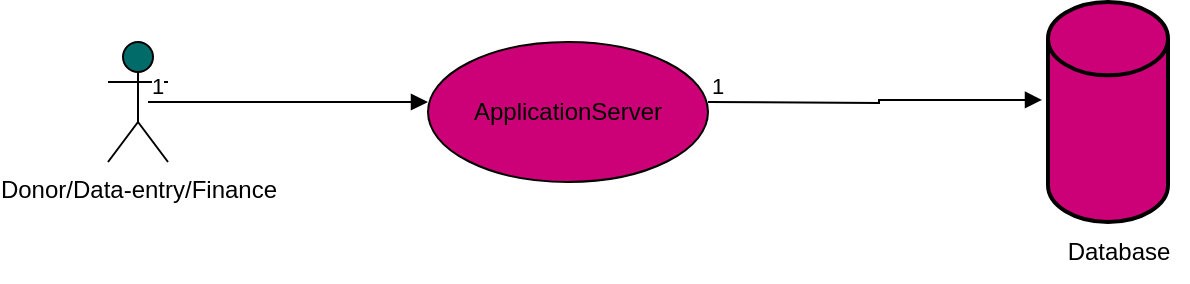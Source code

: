 <mxfile version="26.0.5">
  <diagram name="Page-1" id="bxix7rV8wMYNbF_hjWCE">
    <mxGraphModel dx="872" dy="481" grid="1" gridSize="10" guides="1" tooltips="1" connect="1" arrows="1" fold="1" page="1" pageScale="1" pageWidth="827" pageHeight="1169" math="0" shadow="0">
      <root>
        <mxCell id="0" />
        <mxCell id="1" parent="0" />
        <mxCell id="D6hsDHqaeu_tajqLw0yo-1" value="Donor/Data-entry/Finance" style="shape=umlActor;verticalLabelPosition=bottom;verticalAlign=top;html=1;fillColor=light-dark(#006b69, #ededed);" vertex="1" parent="1">
          <mxGeometry x="90" y="130" width="30" height="60" as="geometry" />
        </mxCell>
        <mxCell id="D6hsDHqaeu_tajqLw0yo-2" value="ApplicationServer" style="ellipse;whiteSpace=wrap;html=1;fillColor=light-dark(#cc0077, #ededed);" vertex="1" parent="1">
          <mxGeometry x="250" y="130" width="140" height="70" as="geometry" />
        </mxCell>
        <mxCell id="D6hsDHqaeu_tajqLw0yo-4" value="" style="strokeWidth=2;html=1;shape=mxgraph.flowchart.database;whiteSpace=wrap;fillColor=light-dark(#cc0077, #ededed);" vertex="1" parent="1">
          <mxGeometry x="560" y="110" width="60" height="110" as="geometry" />
        </mxCell>
        <mxCell id="D6hsDHqaeu_tajqLw0yo-5" value="Database" style="text;html=1;align=center;verticalAlign=middle;resizable=0;points=[];autosize=1;strokeColor=none;fillColor=none;" vertex="1" parent="1">
          <mxGeometry x="560" y="220" width="70" height="30" as="geometry" />
        </mxCell>
        <mxCell id="D6hsDHqaeu_tajqLw0yo-6" value="&lt;div&gt;&lt;br&gt;&lt;/div&gt;" style="endArrow=block;endFill=1;html=1;edgeStyle=orthogonalEdgeStyle;align=left;verticalAlign=top;rounded=0;" edge="1" parent="1">
          <mxGeometry x="-1" relative="1" as="geometry">
            <mxPoint x="110" y="160" as="sourcePoint" />
            <mxPoint x="250" y="160" as="targetPoint" />
          </mxGeometry>
        </mxCell>
        <mxCell id="D6hsDHqaeu_tajqLw0yo-7" value="1" style="edgeLabel;resizable=0;html=1;align=left;verticalAlign=bottom;" connectable="0" vertex="1" parent="D6hsDHqaeu_tajqLw0yo-6">
          <mxGeometry x="-1" relative="1" as="geometry" />
        </mxCell>
        <mxCell id="D6hsDHqaeu_tajqLw0yo-9" value="&lt;div&gt;&lt;br&gt;&lt;/div&gt;&lt;div&gt;&lt;br&gt;&lt;/div&gt;" style="endArrow=block;endFill=1;html=1;edgeStyle=orthogonalEdgeStyle;align=left;verticalAlign=top;rounded=0;entryX=-0.05;entryY=0.445;entryDx=0;entryDy=0;entryPerimeter=0;" edge="1" parent="1" target="D6hsDHqaeu_tajqLw0yo-4">
          <mxGeometry x="-1" relative="1" as="geometry">
            <mxPoint x="390" y="160" as="sourcePoint" />
            <mxPoint x="550" y="161" as="targetPoint" />
          </mxGeometry>
        </mxCell>
        <mxCell id="D6hsDHqaeu_tajqLw0yo-10" value="1" style="edgeLabel;resizable=0;html=1;align=left;verticalAlign=bottom;" connectable="0" vertex="1" parent="D6hsDHqaeu_tajqLw0yo-9">
          <mxGeometry x="-1" relative="1" as="geometry" />
        </mxCell>
      </root>
    </mxGraphModel>
  </diagram>
</mxfile>
